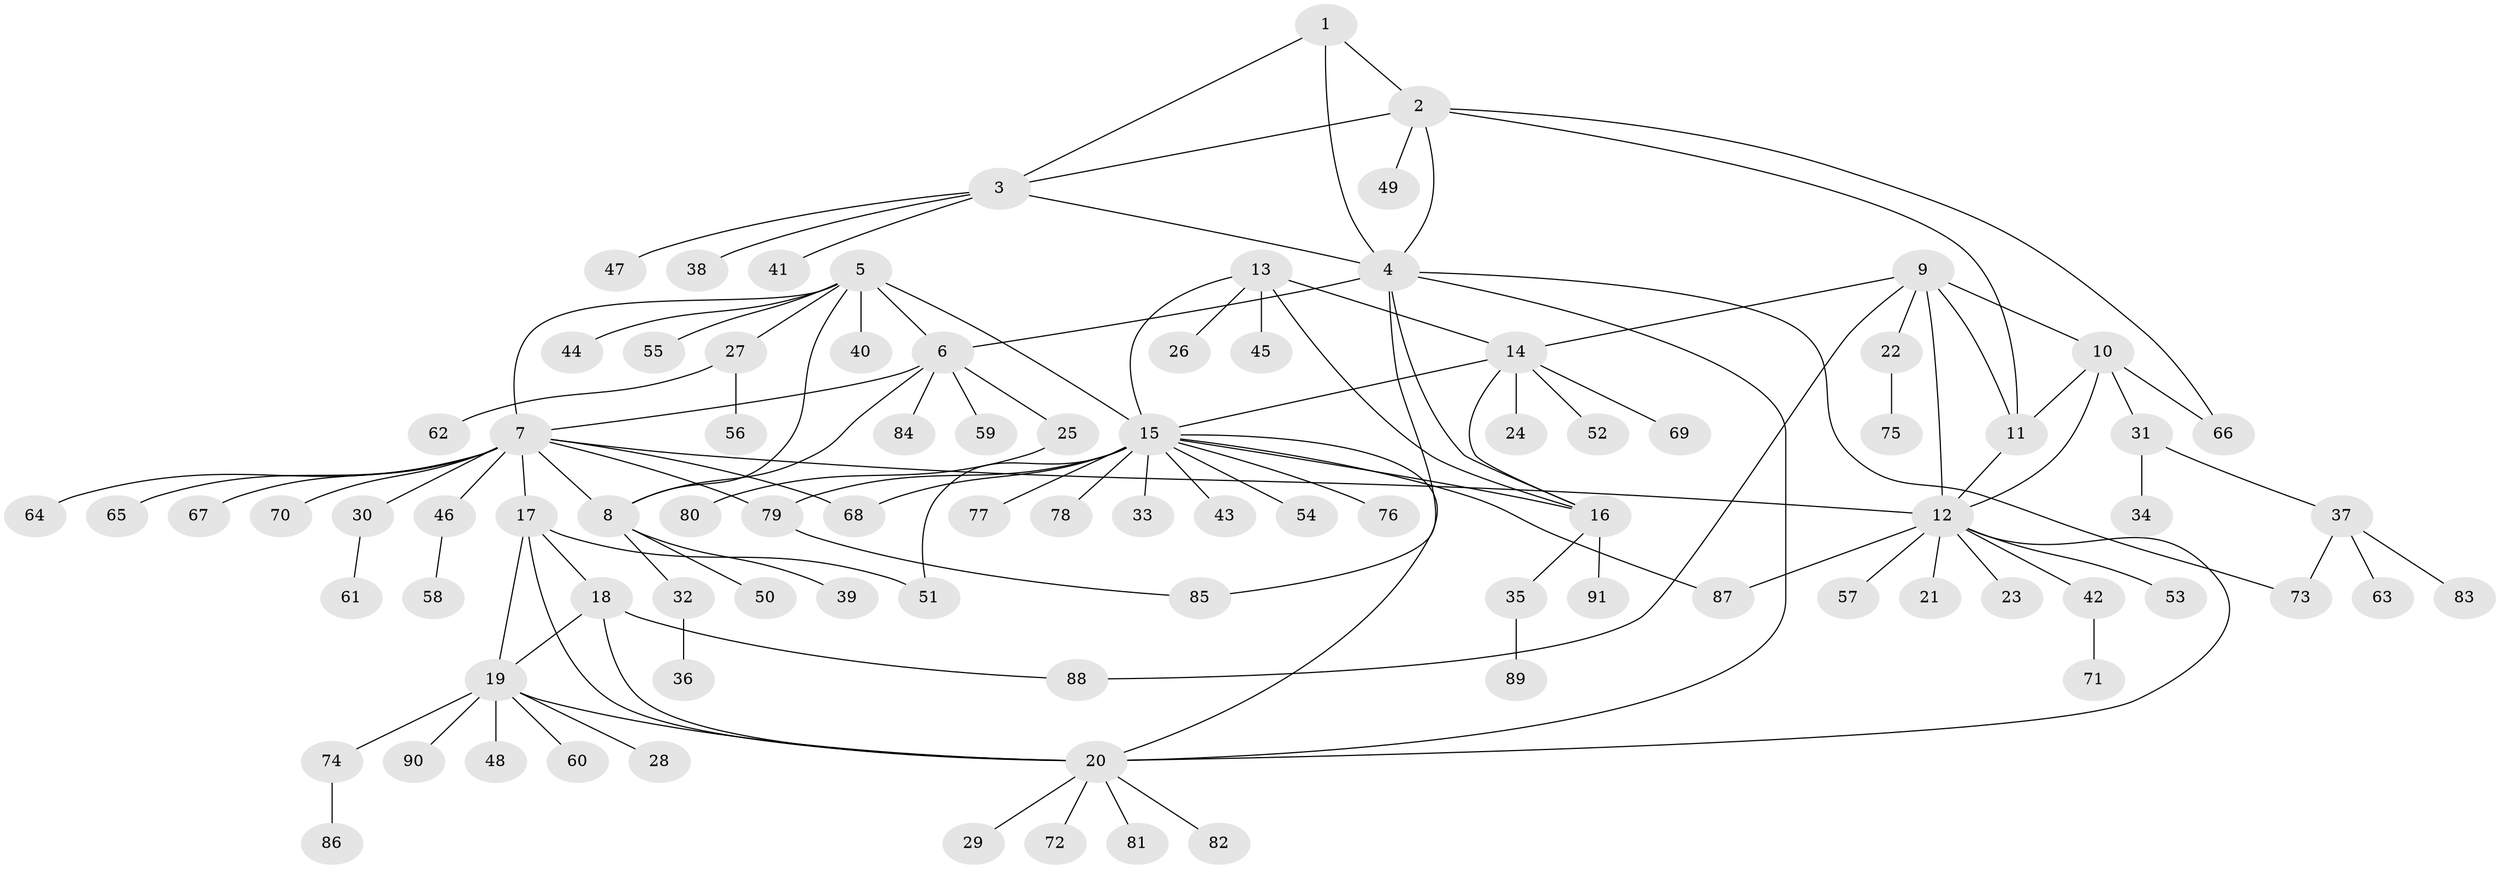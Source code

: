 // coarse degree distribution, {7: 0.05970149253731343, 4: 0.029850746268656716, 5: 0.05970149253731343, 13: 0.029850746268656716, 6: 0.029850746268656716, 9: 0.014925373134328358, 8: 0.014925373134328358, 1: 0.6268656716417911, 2: 0.08955223880597014, 3: 0.04477611940298507}
// Generated by graph-tools (version 1.1) at 2025/52/02/27/25 19:52:15]
// undirected, 91 vertices, 119 edges
graph export_dot {
graph [start="1"]
  node [color=gray90,style=filled];
  1;
  2;
  3;
  4;
  5;
  6;
  7;
  8;
  9;
  10;
  11;
  12;
  13;
  14;
  15;
  16;
  17;
  18;
  19;
  20;
  21;
  22;
  23;
  24;
  25;
  26;
  27;
  28;
  29;
  30;
  31;
  32;
  33;
  34;
  35;
  36;
  37;
  38;
  39;
  40;
  41;
  42;
  43;
  44;
  45;
  46;
  47;
  48;
  49;
  50;
  51;
  52;
  53;
  54;
  55;
  56;
  57;
  58;
  59;
  60;
  61;
  62;
  63;
  64;
  65;
  66;
  67;
  68;
  69;
  70;
  71;
  72;
  73;
  74;
  75;
  76;
  77;
  78;
  79;
  80;
  81;
  82;
  83;
  84;
  85;
  86;
  87;
  88;
  89;
  90;
  91;
  1 -- 2;
  1 -- 3;
  1 -- 4;
  2 -- 3;
  2 -- 4;
  2 -- 11;
  2 -- 49;
  2 -- 66;
  3 -- 4;
  3 -- 38;
  3 -- 41;
  3 -- 47;
  4 -- 6;
  4 -- 16;
  4 -- 20;
  4 -- 73;
  4 -- 85;
  5 -- 6;
  5 -- 7;
  5 -- 8;
  5 -- 15;
  5 -- 27;
  5 -- 40;
  5 -- 44;
  5 -- 55;
  6 -- 7;
  6 -- 8;
  6 -- 25;
  6 -- 59;
  6 -- 84;
  7 -- 8;
  7 -- 12;
  7 -- 17;
  7 -- 30;
  7 -- 46;
  7 -- 64;
  7 -- 65;
  7 -- 67;
  7 -- 68;
  7 -- 70;
  7 -- 79;
  8 -- 32;
  8 -- 39;
  8 -- 50;
  9 -- 10;
  9 -- 11;
  9 -- 12;
  9 -- 14;
  9 -- 22;
  9 -- 88;
  10 -- 11;
  10 -- 12;
  10 -- 31;
  10 -- 66;
  11 -- 12;
  12 -- 20;
  12 -- 21;
  12 -- 23;
  12 -- 42;
  12 -- 53;
  12 -- 57;
  12 -- 87;
  13 -- 14;
  13 -- 15;
  13 -- 16;
  13 -- 26;
  13 -- 45;
  14 -- 15;
  14 -- 16;
  14 -- 24;
  14 -- 52;
  14 -- 69;
  15 -- 16;
  15 -- 20;
  15 -- 33;
  15 -- 43;
  15 -- 51;
  15 -- 54;
  15 -- 68;
  15 -- 76;
  15 -- 77;
  15 -- 78;
  15 -- 79;
  15 -- 87;
  16 -- 35;
  16 -- 91;
  17 -- 18;
  17 -- 19;
  17 -- 20;
  17 -- 51;
  18 -- 19;
  18 -- 20;
  18 -- 88;
  19 -- 20;
  19 -- 28;
  19 -- 48;
  19 -- 60;
  19 -- 74;
  19 -- 90;
  20 -- 29;
  20 -- 72;
  20 -- 81;
  20 -- 82;
  22 -- 75;
  25 -- 80;
  27 -- 56;
  27 -- 62;
  30 -- 61;
  31 -- 34;
  31 -- 37;
  32 -- 36;
  35 -- 89;
  37 -- 63;
  37 -- 73;
  37 -- 83;
  42 -- 71;
  46 -- 58;
  74 -- 86;
  79 -- 85;
}
